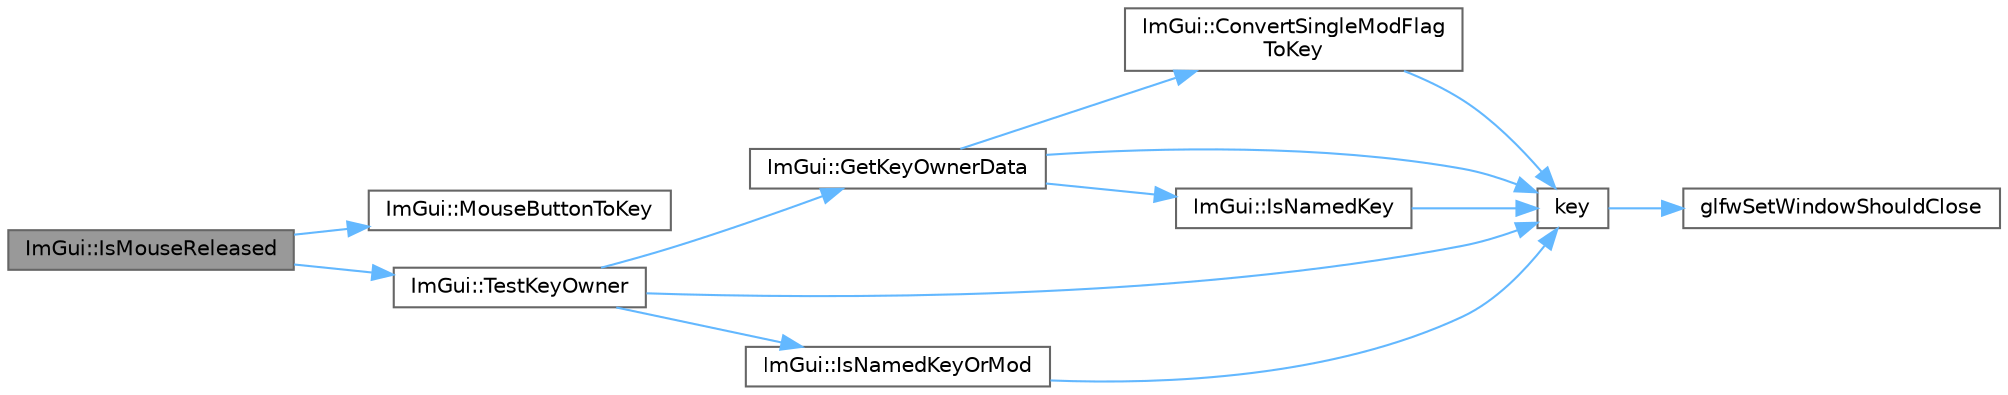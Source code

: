 digraph "ImGui::IsMouseReleased"
{
 // LATEX_PDF_SIZE
  bgcolor="transparent";
  edge [fontname=Helvetica,fontsize=10,labelfontname=Helvetica,labelfontsize=10];
  node [fontname=Helvetica,fontsize=10,shape=box,height=0.2,width=0.4];
  rankdir="LR";
  Node1 [id="Node000001",label="ImGui::IsMouseReleased",height=0.2,width=0.4,color="gray40", fillcolor="grey60", style="filled", fontcolor="black",tooltip=" "];
  Node1 -> Node2 [id="edge1_Node000001_Node000002",color="steelblue1",style="solid",tooltip=" "];
  Node2 [id="Node000002",label="ImGui::MouseButtonToKey",height=0.2,width=0.4,color="grey40", fillcolor="white", style="filled",URL="$namespace_im_gui.html#a25689086f813c9714c4bbd4e3d5e669c",tooltip=" "];
  Node1 -> Node3 [id="edge2_Node000001_Node000003",color="steelblue1",style="solid",tooltip=" "];
  Node3 [id="Node000003",label="ImGui::TestKeyOwner",height=0.2,width=0.4,color="grey40", fillcolor="white", style="filled",URL="$namespace_im_gui.html#ad12c5be2f1c691e4e6656524248824fb",tooltip=" "];
  Node3 -> Node4 [id="edge3_Node000003_Node000004",color="steelblue1",style="solid",tooltip=" "];
  Node4 [id="Node000004",label="ImGui::GetKeyOwnerData",height=0.2,width=0.4,color="grey40", fillcolor="white", style="filled",URL="$namespace_im_gui.html#a05ada04953ac91c563334fb0fe934e03",tooltip=" "];
  Node4 -> Node5 [id="edge4_Node000004_Node000005",color="steelblue1",style="solid",tooltip=" "];
  Node5 [id="Node000005",label="ImGui::ConvertSingleModFlag\lToKey",height=0.2,width=0.4,color="grey40", fillcolor="white", style="filled",URL="$namespace_im_gui.html#ad540a8f07e5834f77f76a84626cdc70e",tooltip=" "];
  Node5 -> Node6 [id="edge5_Node000005_Node000006",color="steelblue1",style="solid",tooltip=" "];
  Node6 [id="Node000006",label="key",height=0.2,width=0.4,color="grey40", fillcolor="white", style="filled",URL="$gears_8c.html#accd6b5b92b78666e36543412d4ac14cd",tooltip=" "];
  Node6 -> Node7 [id="edge6_Node000006_Node000007",color="steelblue1",style="solid",tooltip=" "];
  Node7 [id="Node000007",label="glfwSetWindowShouldClose",height=0.2,width=0.4,color="grey40", fillcolor="white", style="filled",URL="$group__window.html#ga1cadeda7a1e2f224e06a8415d30741aa",tooltip="Sets the close flag of the specified window."];
  Node4 -> Node8 [id="edge7_Node000004_Node000008",color="steelblue1",style="solid",tooltip=" "];
  Node8 [id="Node000008",label="ImGui::IsNamedKey",height=0.2,width=0.4,color="grey40", fillcolor="white", style="filled",URL="$namespace_im_gui.html#a1e6a2ce7696a25d0dd0cf318e3b48a33",tooltip=" "];
  Node8 -> Node6 [id="edge8_Node000008_Node000006",color="steelblue1",style="solid",tooltip=" "];
  Node4 -> Node6 [id="edge9_Node000004_Node000006",color="steelblue1",style="solid",tooltip=" "];
  Node3 -> Node9 [id="edge10_Node000003_Node000009",color="steelblue1",style="solid",tooltip=" "];
  Node9 [id="Node000009",label="ImGui::IsNamedKeyOrMod",height=0.2,width=0.4,color="grey40", fillcolor="white", style="filled",URL="$namespace_im_gui.html#ad97807fb804a4d11866e5bca7d08d59c",tooltip=" "];
  Node9 -> Node6 [id="edge11_Node000009_Node000006",color="steelblue1",style="solid",tooltip=" "];
  Node3 -> Node6 [id="edge12_Node000003_Node000006",color="steelblue1",style="solid",tooltip=" "];
}
